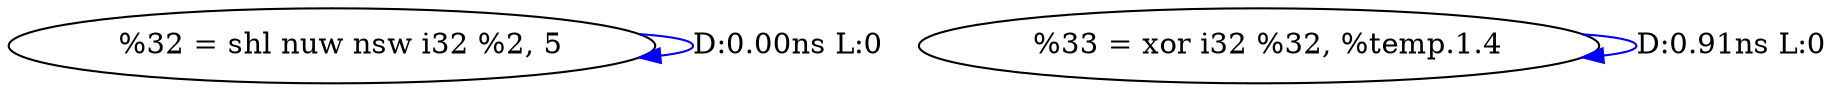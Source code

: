digraph {
Node0x33f4cc0[label="  %32 = shl nuw nsw i32 %2, 5"];
Node0x33f4cc0 -> Node0x33f4cc0[label="D:0.00ns L:0",color=blue];
Node0x33f4da0[label="  %33 = xor i32 %32, %temp.1.4"];
Node0x33f4da0 -> Node0x33f4da0[label="D:0.91ns L:0",color=blue];
}
